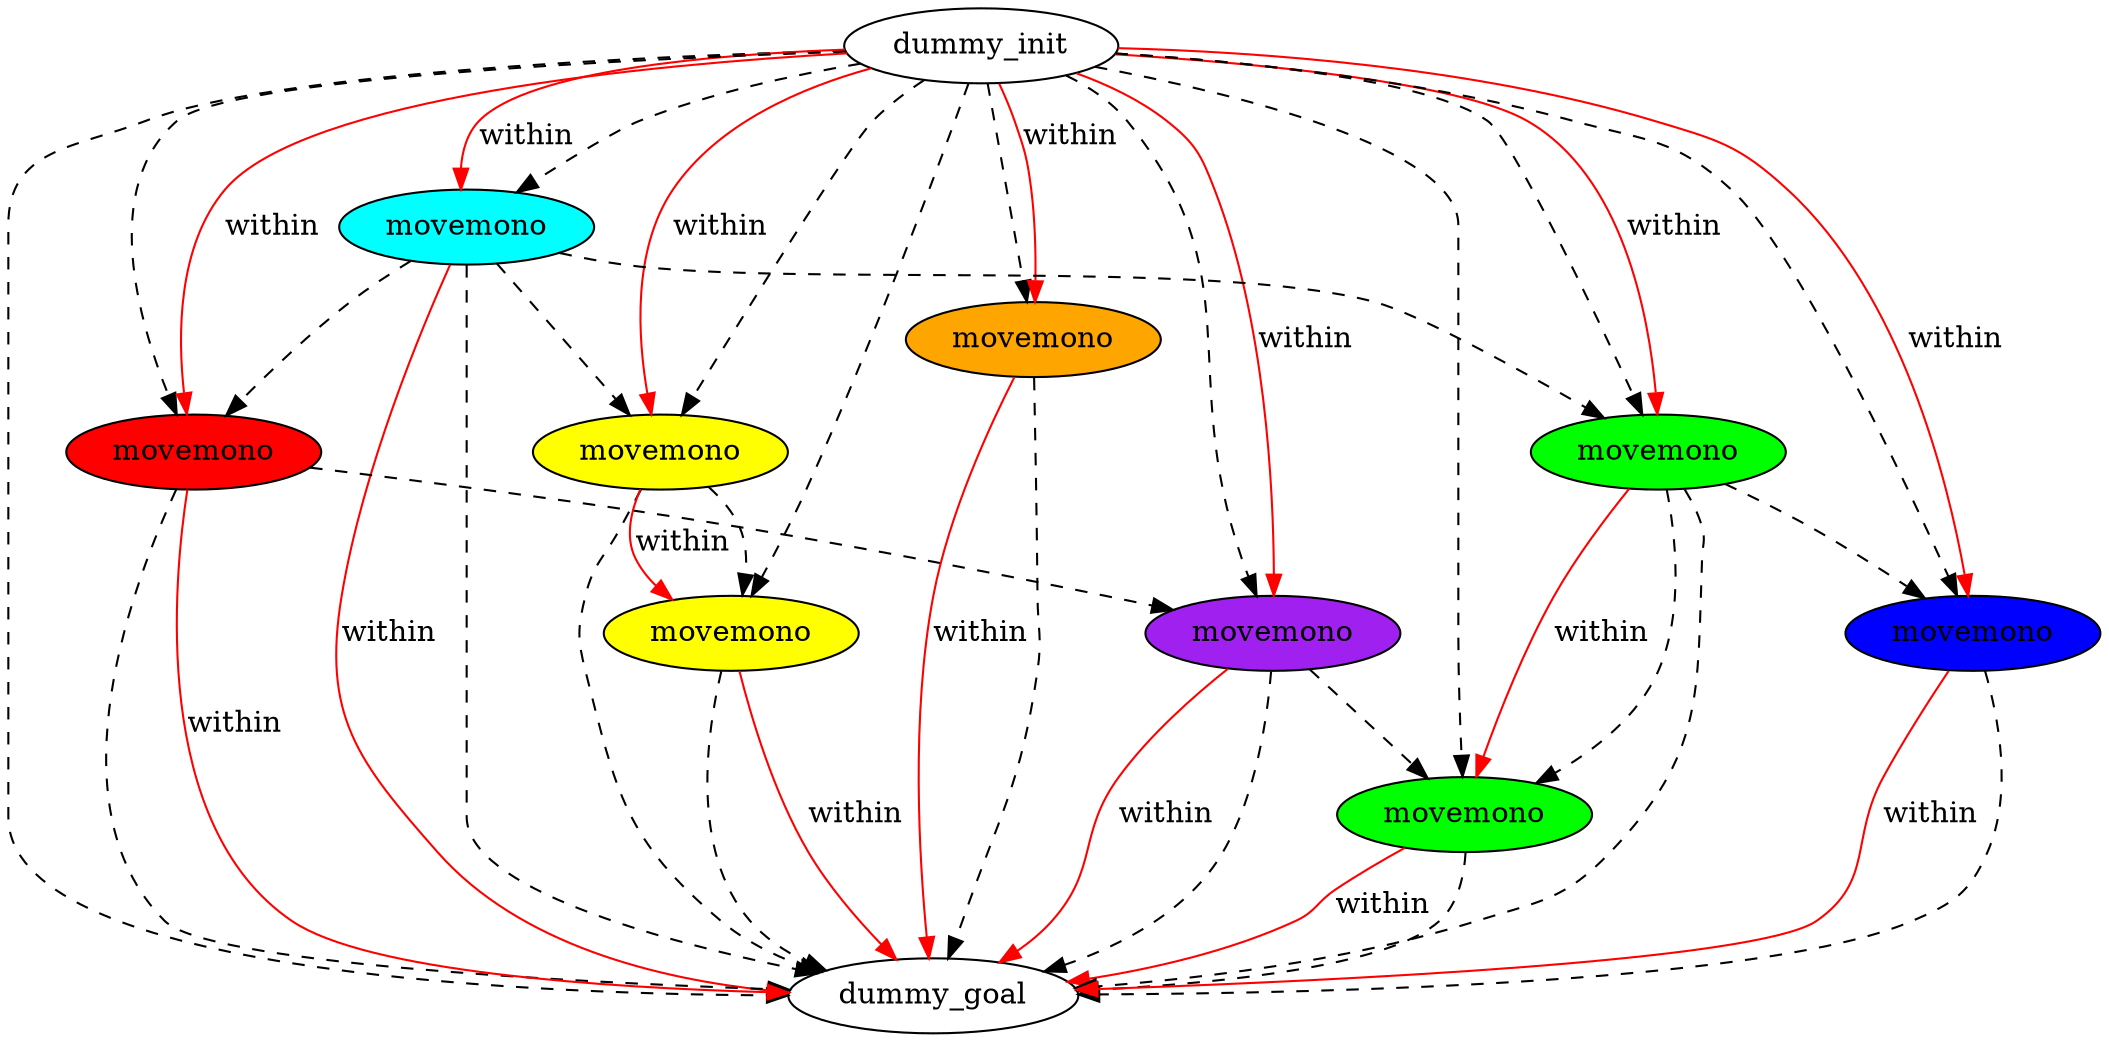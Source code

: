 digraph {
	"233c2450-921a-3845-6e22-60ad7424196f" [label=dummy_init fillcolor=white style=filled]
	"29e9c860-439b-0b4e-87cf-b5f4d804ec1e" [label=dummy_goal fillcolor=white style=filled]
	"ed6e6414-2fb1-81b2-3b30-1afde3350631" [label=movemono fillcolor=cyan style=filled]
	"0ff79756-bdb3-6d75-cd89-0824114059ea" [label=movemono fillcolor=red style=filled]
	"990a8d0e-bfa5-acf5-2be3-4b3726167d12" [label=movemono fillcolor=yellow style=filled]
	"f313fbdb-0e31-cb13-5fea-d1b82329977d" [label=movemono fillcolor=yellow style=filled]
	"38fc0d4d-28e0-f964-b306-bf8875e3645f" [label=movemono fillcolor=orange style=filled]
	"63faa010-c8ae-ac7a-e070-3778c8200e92" [label=movemono fillcolor=purple style=filled]
	"1d02bc4e-23bb-6341-4ff0-f7c833e964c0" [label=movemono fillcolor=green style=filled]
	"3279856f-8a4e-a513-c3d8-1d6125cdda1a" [label=movemono fillcolor=green style=filled]
	"5169f576-9dbb-88ac-a009-ee4cf90487e2" [label=movemono fillcolor=blue style=filled]
	"5169f576-9dbb-88ac-a009-ee4cf90487e2" -> "29e9c860-439b-0b4e-87cf-b5f4d804ec1e" [color=black style=dashed]
	"233c2450-921a-3845-6e22-60ad7424196f" -> "0ff79756-bdb3-6d75-cd89-0824114059ea" [color=black style=dashed]
	"233c2450-921a-3845-6e22-60ad7424196f" -> "990a8d0e-bfa5-acf5-2be3-4b3726167d12" [color=black style=dashed]
	"1d02bc4e-23bb-6341-4ff0-f7c833e964c0" -> "29e9c860-439b-0b4e-87cf-b5f4d804ec1e" [color=black style=dashed]
	"f313fbdb-0e31-cb13-5fea-d1b82329977d" -> "29e9c860-439b-0b4e-87cf-b5f4d804ec1e" [color=black style=dashed]
	"63faa010-c8ae-ac7a-e070-3778c8200e92" -> "1d02bc4e-23bb-6341-4ff0-f7c833e964c0" [color=black style=dashed]
	"233c2450-921a-3845-6e22-60ad7424196f" -> "ed6e6414-2fb1-81b2-3b30-1afde3350631" [color=black style=dashed]
	"3279856f-8a4e-a513-c3d8-1d6125cdda1a" -> "29e9c860-439b-0b4e-87cf-b5f4d804ec1e" [color=black style=dashed]
	"233c2450-921a-3845-6e22-60ad7424196f" -> "3279856f-8a4e-a513-c3d8-1d6125cdda1a" [color=black style=dashed]
	"ed6e6414-2fb1-81b2-3b30-1afde3350631" -> "29e9c860-439b-0b4e-87cf-b5f4d804ec1e" [color=black style=dashed]
	"ed6e6414-2fb1-81b2-3b30-1afde3350631" -> "0ff79756-bdb3-6d75-cd89-0824114059ea" [color=black style=dashed]
	"233c2450-921a-3845-6e22-60ad7424196f" -> "f313fbdb-0e31-cb13-5fea-d1b82329977d" [color=black style=dashed]
	"233c2450-921a-3845-6e22-60ad7424196f" -> "1d02bc4e-23bb-6341-4ff0-f7c833e964c0" [color=black style=dashed]
	"990a8d0e-bfa5-acf5-2be3-4b3726167d12" -> "29e9c860-439b-0b4e-87cf-b5f4d804ec1e" [color=black style=dashed]
	"233c2450-921a-3845-6e22-60ad7424196f" -> "5169f576-9dbb-88ac-a009-ee4cf90487e2" [color=black style=dashed]
	"0ff79756-bdb3-6d75-cd89-0824114059ea" -> "29e9c860-439b-0b4e-87cf-b5f4d804ec1e" [color=black style=dashed]
	"38fc0d4d-28e0-f964-b306-bf8875e3645f" -> "29e9c860-439b-0b4e-87cf-b5f4d804ec1e" [color=black style=dashed]
	"3279856f-8a4e-a513-c3d8-1d6125cdda1a" -> "1d02bc4e-23bb-6341-4ff0-f7c833e964c0" [color=black style=dashed]
	"3279856f-8a4e-a513-c3d8-1d6125cdda1a" -> "5169f576-9dbb-88ac-a009-ee4cf90487e2" [color=black style=dashed]
	"0ff79756-bdb3-6d75-cd89-0824114059ea" -> "63faa010-c8ae-ac7a-e070-3778c8200e92" [color=black style=dashed]
	"63faa010-c8ae-ac7a-e070-3778c8200e92" -> "29e9c860-439b-0b4e-87cf-b5f4d804ec1e" [color=black style=dashed]
	"233c2450-921a-3845-6e22-60ad7424196f" -> "63faa010-c8ae-ac7a-e070-3778c8200e92" [color=black style=dashed]
	"ed6e6414-2fb1-81b2-3b30-1afde3350631" -> "f313fbdb-0e31-cb13-5fea-d1b82329977d" [color=black style=dashed]
	"f313fbdb-0e31-cb13-5fea-d1b82329977d" -> "990a8d0e-bfa5-acf5-2be3-4b3726167d12" [color=black style=dashed]
	"233c2450-921a-3845-6e22-60ad7424196f" -> "38fc0d4d-28e0-f964-b306-bf8875e3645f" [color=black style=dashed]
	"233c2450-921a-3845-6e22-60ad7424196f" -> "29e9c860-439b-0b4e-87cf-b5f4d804ec1e" [color=black style=dashed]
	"ed6e6414-2fb1-81b2-3b30-1afde3350631" -> "3279856f-8a4e-a513-c3d8-1d6125cdda1a" [color=black style=dashed]
	"1d02bc4e-23bb-6341-4ff0-f7c833e964c0" -> "29e9c860-439b-0b4e-87cf-b5f4d804ec1e" [label=within color=red]
	"233c2450-921a-3845-6e22-60ad7424196f" -> "63faa010-c8ae-ac7a-e070-3778c8200e92" [label=within color=red]
	"233c2450-921a-3845-6e22-60ad7424196f" -> "3279856f-8a4e-a513-c3d8-1d6125cdda1a" [label=within color=red]
	"ed6e6414-2fb1-81b2-3b30-1afde3350631" -> "29e9c860-439b-0b4e-87cf-b5f4d804ec1e" [label=within color=red]
	"233c2450-921a-3845-6e22-60ad7424196f" -> "0ff79756-bdb3-6d75-cd89-0824114059ea" [label=within color=red]
	"0ff79756-bdb3-6d75-cd89-0824114059ea" -> "29e9c860-439b-0b4e-87cf-b5f4d804ec1e" [label=within color=red]
	"5169f576-9dbb-88ac-a009-ee4cf90487e2" -> "29e9c860-439b-0b4e-87cf-b5f4d804ec1e" [label=within color=red]
	"233c2450-921a-3845-6e22-60ad7424196f" -> "38fc0d4d-28e0-f964-b306-bf8875e3645f" [label=within color=red]
	"38fc0d4d-28e0-f964-b306-bf8875e3645f" -> "29e9c860-439b-0b4e-87cf-b5f4d804ec1e" [label=within color=red]
	"233c2450-921a-3845-6e22-60ad7424196f" -> "f313fbdb-0e31-cb13-5fea-d1b82329977d" [label=within color=red]
	"990a8d0e-bfa5-acf5-2be3-4b3726167d12" -> "29e9c860-439b-0b4e-87cf-b5f4d804ec1e" [label=within color=red]
	"63faa010-c8ae-ac7a-e070-3778c8200e92" -> "29e9c860-439b-0b4e-87cf-b5f4d804ec1e" [label=within color=red]
	"233c2450-921a-3845-6e22-60ad7424196f" -> "5169f576-9dbb-88ac-a009-ee4cf90487e2" [label=within color=red]
	"233c2450-921a-3845-6e22-60ad7424196f" -> "ed6e6414-2fb1-81b2-3b30-1afde3350631" [label=within color=red]
	"f313fbdb-0e31-cb13-5fea-d1b82329977d" -> "990a8d0e-bfa5-acf5-2be3-4b3726167d12" [label=within color=red]
	"3279856f-8a4e-a513-c3d8-1d6125cdda1a" -> "1d02bc4e-23bb-6341-4ff0-f7c833e964c0" [label=within color=red]
}
